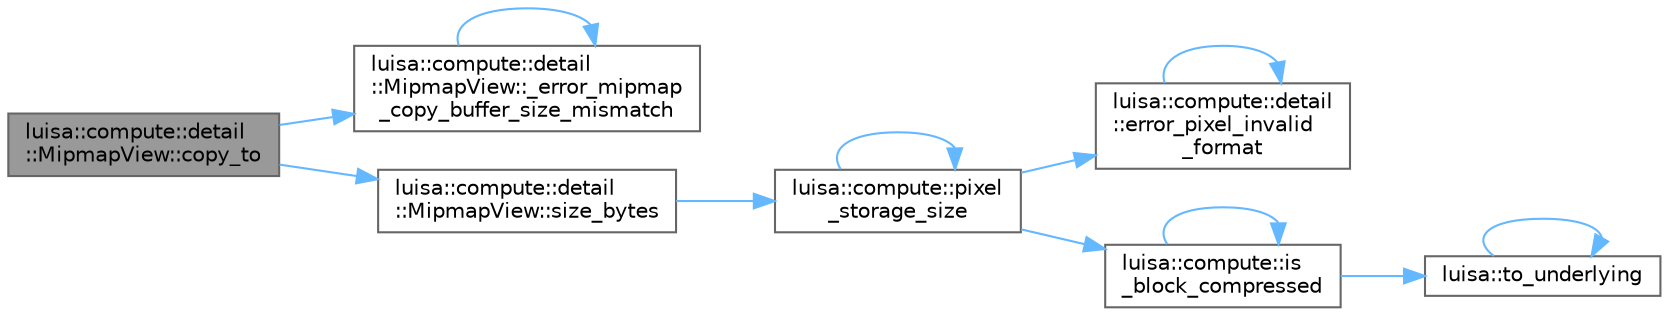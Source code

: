 digraph "luisa::compute::detail::MipmapView::copy_to"
{
 // LATEX_PDF_SIZE
  bgcolor="transparent";
  edge [fontname=Helvetica,fontsize=10,labelfontname=Helvetica,labelfontsize=10];
  node [fontname=Helvetica,fontsize=10,shape=box,height=0.2,width=0.4];
  rankdir="LR";
  Node1 [id="Node000001",label="luisa::compute::detail\l::MipmapView::copy_to",height=0.2,width=0.4,color="gray40", fillcolor="grey60", style="filled", fontcolor="black",tooltip=" "];
  Node1 -> Node2 [id="edge12_Node000001_Node000002",color="steelblue1",style="solid",tooltip=" "];
  Node2 [id="Node000002",label="luisa::compute::detail\l::MipmapView::_error_mipmap\l_copy_buffer_size_mismatch",height=0.2,width=0.4,color="grey40", fillcolor="white", style="filled",URL="$classluisa_1_1compute_1_1detail_1_1_mipmap_view.html#a75fffd7397f45da386d9a15b2a7fa1de",tooltip=" "];
  Node2 -> Node2 [id="edge13_Node000002_Node000002",color="steelblue1",style="solid",tooltip=" "];
  Node1 -> Node3 [id="edge14_Node000001_Node000003",color="steelblue1",style="solid",tooltip=" "];
  Node3 [id="Node000003",label="luisa::compute::detail\l::MipmapView::size_bytes",height=0.2,width=0.4,color="grey40", fillcolor="white", style="filled",URL="$classluisa_1_1compute_1_1detail_1_1_mipmap_view.html#a8079032ded0b39df5e28f2b33bf8e220",tooltip=" "];
  Node3 -> Node4 [id="edge15_Node000003_Node000004",color="steelblue1",style="solid",tooltip=" "];
  Node4 [id="Node000004",label="luisa::compute::pixel\l_storage_size",height=0.2,width=0.4,color="grey40", fillcolor="white", style="filled",URL="$namespaceluisa_1_1compute.html#a33180d25b14f396fc17f14882bb48b80",tooltip=" "];
  Node4 -> Node5 [id="edge16_Node000004_Node000005",color="steelblue1",style="solid",tooltip=" "];
  Node5 [id="Node000005",label="luisa::compute::detail\l::error_pixel_invalid\l_format",height=0.2,width=0.4,color="grey40", fillcolor="white", style="filled",URL="$namespaceluisa_1_1compute_1_1detail.html#a84075a71c3b99cf97a6f4474a9a4929f",tooltip=" "];
  Node5 -> Node5 [id="edge17_Node000005_Node000005",color="steelblue1",style="solid",tooltip=" "];
  Node4 -> Node6 [id="edge18_Node000004_Node000006",color="steelblue1",style="solid",tooltip=" "];
  Node6 [id="Node000006",label="luisa::compute::is\l_block_compressed",height=0.2,width=0.4,color="grey40", fillcolor="white", style="filled",URL="$namespaceluisa_1_1compute.html#a3d22a25a6e0b973f08f871884bc9bec1",tooltip=" "];
  Node6 -> Node6 [id="edge19_Node000006_Node000006",color="steelblue1",style="solid",tooltip=" "];
  Node6 -> Node7 [id="edge20_Node000006_Node000007",color="steelblue1",style="solid",tooltip=" "];
  Node7 [id="Node000007",label="luisa::to_underlying",height=0.2,width=0.4,color="grey40", fillcolor="white", style="filled",URL="$namespaceluisa.html#a0c046ef018b52d4f486c2626a6410148",tooltip=" "];
  Node7 -> Node7 [id="edge21_Node000007_Node000007",color="steelblue1",style="solid",tooltip=" "];
  Node4 -> Node4 [id="edge22_Node000004_Node000004",color="steelblue1",style="solid",tooltip=" "];
}
